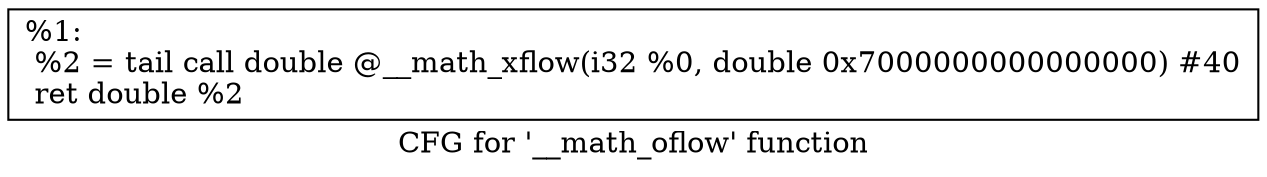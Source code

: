 digraph "CFG for '__math_oflow' function" {
	label="CFG for '__math_oflow' function";

	Node0x1555f50 [shape=record,label="{%1:\l  %2 = tail call double @__math_xflow(i32 %0, double 0x7000000000000000) #40\l  ret double %2\l}"];
}
